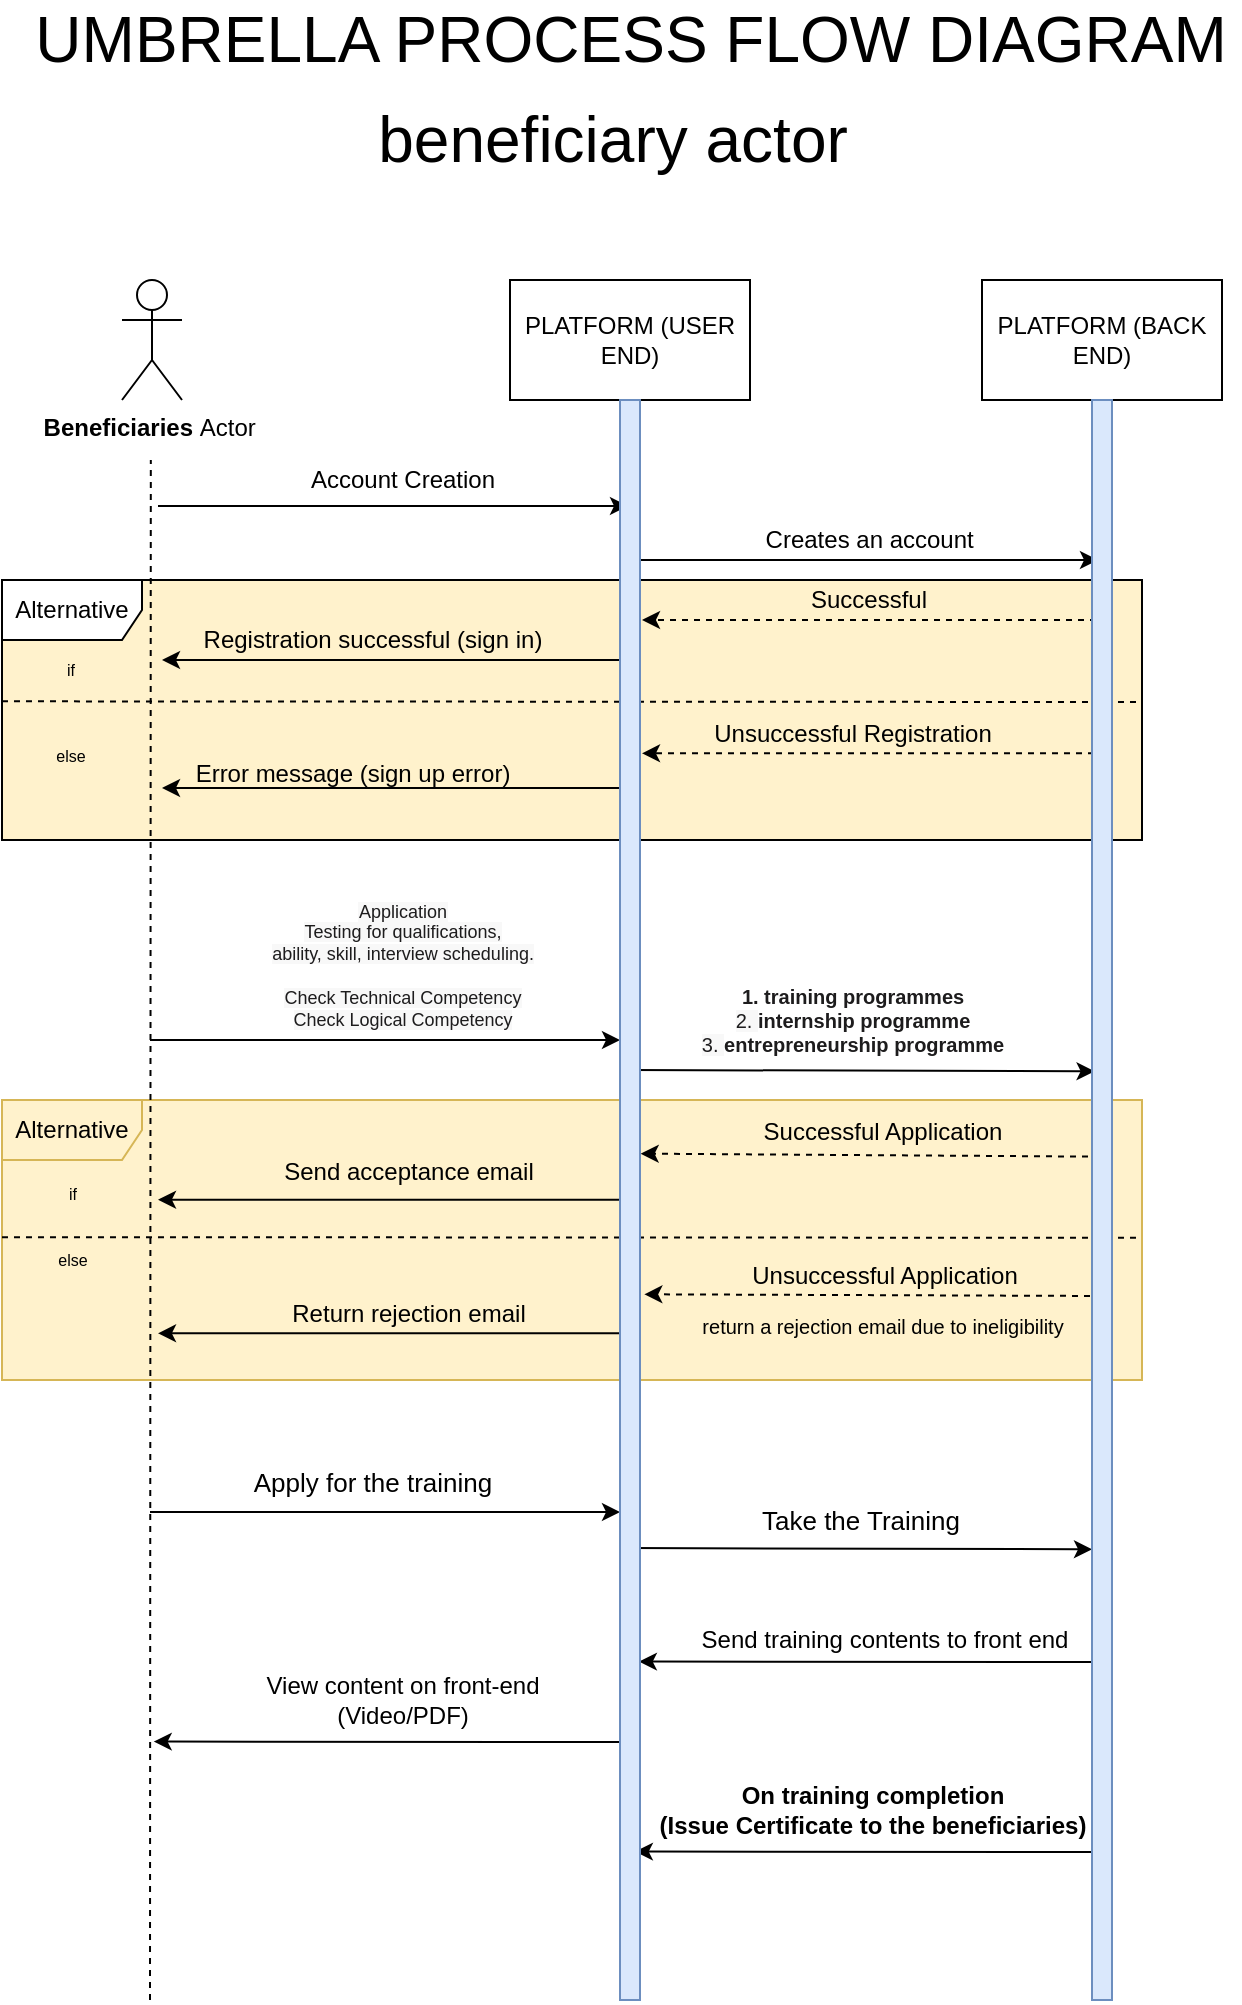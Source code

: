<mxfile version="13.10.0" type="embed">
    <diagram id="AjfyErdOSF3fO-XFT9AM" name="Page-1">
        <mxGraphModel dx="1710" dy="1240" grid="1" gridSize="10" guides="1" tooltips="1" connect="1" arrows="1" fold="1" page="1" pageScale="1" pageWidth="827" pageHeight="1169" math="0" shadow="0">
            <root>
                <mxCell id="0"/>
                <mxCell id="1" parent="0"/>
                <mxCell id="18" value="" style="group;fillColor=#fff2cc;strokeColor=#d6b656;" vertex="1" connectable="0" parent="1">
                    <mxGeometry x="100" y="600" width="570" height="140" as="geometry"/>
                </mxCell>
                <mxCell id="19" value="Alternative" style="shape=umlFrame;whiteSpace=wrap;html=1;width=70;height=30;fillColor=#fff2cc;strokeColor=#d6b656;" vertex="1" parent="18">
                    <mxGeometry width="570" height="140" as="geometry"/>
                </mxCell>
                <mxCell id="21" value="if" style="text;html=1;align=center;verticalAlign=middle;resizable=0;points=[];autosize=1;fontSize=8;" vertex="1" parent="18">
                    <mxGeometry x="25.004" y="37.33" width="20" height="20" as="geometry"/>
                </mxCell>
                <mxCell id="22" value="else" style="text;html=1;align=center;verticalAlign=middle;resizable=0;points=[];autosize=1;fontSize=8;" vertex="1" parent="18">
                    <mxGeometry x="20.004" y="69.997" width="30" height="20" as="geometry"/>
                </mxCell>
                <mxCell id="24" value="" style="endArrow=classic;html=1;dashed=1;entryX=1.217;entryY=0.744;entryDx=0;entryDy=0;entryPerimeter=0;" edge="1" parent="18">
                    <mxGeometry width="50" height="50" relative="1" as="geometry">
                        <mxPoint x="550" y="98" as="sourcePoint"/>
                        <mxPoint x="321.17" y="97.141" as="targetPoint"/>
                    </mxGeometry>
                </mxCell>
                <mxCell id="25" value="Return rejection email" style="text;html=1;align=center;verticalAlign=middle;resizable=0;points=[];autosize=1;" vertex="1" parent="18">
                    <mxGeometry x="138" y="97.067" width="130" height="20" as="geometry"/>
                </mxCell>
                <mxCell id="26" value="" style="endArrow=classic;html=1;" edge="1" parent="18">
                    <mxGeometry width="50" height="50" relative="1" as="geometry">
                        <mxPoint x="314" y="116.667" as="sourcePoint"/>
                        <mxPoint x="78" y="116.667" as="targetPoint"/>
                    </mxGeometry>
                </mxCell>
                <mxCell id="81" value="Unsuccessful Application" style="text;html=1;align=center;verticalAlign=middle;resizable=0;points=[];autosize=1;" vertex="1" parent="18">
                    <mxGeometry x="366" y="78.4" width="150" height="20" as="geometry"/>
                </mxCell>
                <mxCell id="83" value="return a rejection email due to&amp;nbsp;&lt;span class=&quot;ILfuVd&quot;&gt;&lt;span class=&quot;hgKElc&quot;&gt;ineligibility&lt;/span&gt;&lt;/span&gt;" style="text;html=1;align=center;verticalAlign=middle;resizable=0;points=[];autosize=1;fontSize=10;" vertex="1" parent="18">
                    <mxGeometry x="340" y="102.667" width="200" height="20" as="geometry"/>
                </mxCell>
                <mxCell id="57" value="" style="endArrow=classic;html=1;dashed=1;entryX=1.133;entryY=0.592;entryDx=0;entryDy=0;entryPerimeter=0;" edge="1" parent="18">
                    <mxGeometry width="50" height="50" relative="1" as="geometry">
                        <mxPoint x="549.0" y="28.323" as="sourcePoint"/>
                        <mxPoint x="319.33" y="26.83" as="targetPoint"/>
                    </mxGeometry>
                </mxCell>
                <mxCell id="56" value="Successful Application" style="text;html=1;align=center;verticalAlign=middle;resizable=0;points=[];autosize=1;" vertex="1" parent="18">
                    <mxGeometry x="375" y="5.833" width="130" height="20" as="geometry"/>
                </mxCell>
                <mxCell id="59" value="" style="endArrow=classic;html=1;" edge="1" parent="18">
                    <mxGeometry width="50" height="50" relative="1" as="geometry">
                        <mxPoint x="314" y="49.83" as="sourcePoint"/>
                        <mxPoint x="78" y="49.83" as="targetPoint"/>
                    </mxGeometry>
                </mxCell>
                <mxCell id="58" value="Send acceptance email" style="text;html=1;align=center;verticalAlign=middle;resizable=0;points=[];autosize=1;" vertex="1" parent="18">
                    <mxGeometry x="133" y="25.83" width="140" height="20" as="geometry"/>
                </mxCell>
                <mxCell id="154" value="" style="endArrow=none;dashed=1;html=1;" edge="1" parent="18">
                    <mxGeometry width="50" height="50" relative="1" as="geometry">
                        <mxPoint y="68.567" as="sourcePoint"/>
                        <mxPoint x="569" y="68.9" as="targetPoint"/>
                    </mxGeometry>
                </mxCell>
                <mxCell id="27" value="" style="group;fillColor=#fff2cc;strokeColor=#d6b656;labelBackgroundColor=none;" vertex="1" connectable="0" parent="1">
                    <mxGeometry x="100" y="340" width="570" height="130" as="geometry"/>
                </mxCell>
                <mxCell id="28" value="Alternative" style="shape=umlFrame;whiteSpace=wrap;html=1;width=70;height=30;" vertex="1" parent="27">
                    <mxGeometry width="570" height="130" as="geometry"/>
                </mxCell>
                <mxCell id="29" value="" style="endArrow=none;dashed=1;html=1;" edge="1" parent="27">
                    <mxGeometry width="50" height="50" relative="1" as="geometry">
                        <mxPoint y="60.667" as="sourcePoint"/>
                        <mxPoint x="569" y="61" as="targetPoint"/>
                    </mxGeometry>
                </mxCell>
                <mxCell id="30" value="if" style="text;html=1;align=center;verticalAlign=middle;resizable=0;points=[];autosize=1;fontSize=8;" vertex="1" parent="27">
                    <mxGeometry x="24.344" y="34.667" width="20" height="20" as="geometry"/>
                </mxCell>
                <mxCell id="31" value="else" style="text;html=1;align=center;verticalAlign=middle;resizable=0;points=[];autosize=1;fontSize=8;" vertex="1" parent="27">
                    <mxGeometry x="18.689" y="78" width="30" height="20" as="geometry"/>
                </mxCell>
                <mxCell id="32" value="Error message (sign up error)" style="text;html=1;align=center;verticalAlign=middle;resizable=0;points=[];autosize=1;" vertex="1" parent="27">
                    <mxGeometry x="90.164" y="86.667" width="170" height="20" as="geometry"/>
                </mxCell>
                <mxCell id="33" value="" style="endArrow=classic;html=1;" edge="1" parent="27">
                    <mxGeometry width="50" height="50" relative="1" as="geometry">
                        <mxPoint x="310" y="104" as="sourcePoint"/>
                        <mxPoint x="80" y="104" as="targetPoint"/>
                    </mxGeometry>
                </mxCell>
                <mxCell id="34" value="Unsuccessful Registration" style="text;html=1;align=center;verticalAlign=middle;resizable=0;points=[];autosize=1;" vertex="1" parent="27">
                    <mxGeometry x="350.001" y="66.667" width="150" height="20" as="geometry"/>
                </mxCell>
                <mxCell id="35" value="" style="endArrow=classic;html=1;dashed=1;" edge="1" parent="27">
                    <mxGeometry width="50" height="50" relative="1" as="geometry">
                        <mxPoint x="546" y="86.667" as="sourcePoint"/>
                        <mxPoint x="320" y="86.667" as="targetPoint"/>
                    </mxGeometry>
                </mxCell>
                <mxCell id="36" value="&lt;span style=&quot;font-weight: 700&quot;&gt;Beneficiaries&lt;/span&gt;&amp;nbsp;Actor&amp;nbsp;" style="shape=umlActor;verticalLabelPosition=bottom;verticalAlign=top;html=1;outlineConnect=0;" vertex="1" parent="1">
                    <mxGeometry x="160" y="190" width="30" height="60" as="geometry"/>
                </mxCell>
                <mxCell id="38" value="PLATFORM (BACK END)" style="rounded=0;whiteSpace=wrap;html=1;" vertex="1" parent="1">
                    <mxGeometry x="590" y="190" width="120" height="60" as="geometry"/>
                </mxCell>
                <mxCell id="39" value="PLATFORM (USER END)" style="rounded=0;whiteSpace=wrap;html=1;" vertex="1" parent="1">
                    <mxGeometry x="354" y="190" width="120" height="60" as="geometry"/>
                </mxCell>
                <mxCell id="41" value="" style="endArrow=none;dashed=1;html=1;" edge="1" parent="1">
                    <mxGeometry width="50" height="50" relative="1" as="geometry">
                        <mxPoint x="414.0" y="250" as="sourcePoint"/>
                        <mxPoint x="414.0" y="250" as="targetPoint"/>
                    </mxGeometry>
                </mxCell>
                <mxCell id="43" value="" style="endArrow=none;dashed=1;html=1;" edge="1" parent="1">
                    <mxGeometry width="50" height="50" relative="1" as="geometry">
                        <mxPoint x="649.41" y="250" as="sourcePoint"/>
                        <mxPoint x="649.41" y="250" as="targetPoint"/>
                    </mxGeometry>
                </mxCell>
                <mxCell id="44" value="" style="endArrow=classic;html=1;" edge="1" parent="1">
                    <mxGeometry width="50" height="50" relative="1" as="geometry">
                        <mxPoint x="178" y="303" as="sourcePoint"/>
                        <mxPoint x="413" y="303" as="targetPoint"/>
                    </mxGeometry>
                </mxCell>
                <mxCell id="45" value="" style="endArrow=classic;html=1;" edge="1" parent="1">
                    <mxGeometry width="50" height="50" relative="1" as="geometry">
                        <mxPoint x="413" y="330" as="sourcePoint"/>
                        <mxPoint x="648" y="330" as="targetPoint"/>
                    </mxGeometry>
                </mxCell>
                <mxCell id="46" value="Account Creation" style="text;html=1;align=center;verticalAlign=middle;resizable=0;points=[];autosize=1;" vertex="1" parent="1">
                    <mxGeometry x="245" y="280" width="110" height="20" as="geometry"/>
                </mxCell>
                <mxCell id="47" value="Creates an account&amp;nbsp;" style="text;html=1;align=center;verticalAlign=middle;resizable=0;points=[];autosize=1;" vertex="1" parent="1">
                    <mxGeometry x="475" y="310" width="120" height="20" as="geometry"/>
                </mxCell>
                <mxCell id="48" value="" style="endArrow=classic;html=1;dashed=1;" edge="1" parent="1">
                    <mxGeometry width="50" height="50" relative="1" as="geometry">
                        <mxPoint x="647.0" y="360" as="sourcePoint"/>
                        <mxPoint x="420" y="360" as="targetPoint"/>
                    </mxGeometry>
                </mxCell>
                <mxCell id="49" value="Successful" style="text;html=1;align=center;verticalAlign=middle;resizable=0;points=[];autosize=1;" vertex="1" parent="1">
                    <mxGeometry x="498" y="340" width="70" height="20" as="geometry"/>
                </mxCell>
                <mxCell id="50" value="" style="endArrow=classic;html=1;" edge="1" parent="1">
                    <mxGeometry width="50" height="50" relative="1" as="geometry">
                        <mxPoint x="410" y="380" as="sourcePoint"/>
                        <mxPoint x="180" y="380" as="targetPoint"/>
                    </mxGeometry>
                </mxCell>
                <mxCell id="51" value="Registration successful (sign in)" style="text;html=1;align=center;verticalAlign=middle;resizable=0;points=[];autosize=1;" vertex="1" parent="1">
                    <mxGeometry x="195" y="360" width="180" height="20" as="geometry"/>
                </mxCell>
                <mxCell id="55" value="" style="endArrow=classic;html=1;entryX=0.129;entryY=0.538;entryDx=0;entryDy=0;entryPerimeter=0;" edge="1" parent="1">
                    <mxGeometry width="50" height="50" relative="1" as="geometry">
                        <mxPoint x="414" y="585" as="sourcePoint"/>
                        <mxPoint x="646.29" y="585.66" as="targetPoint"/>
                    </mxGeometry>
                </mxCell>
                <mxCell id="76" value="UMBRELLA PROCESS FLOW DIAGRAM" style="text;html=1;align=center;verticalAlign=middle;resizable=0;points=[];autosize=1;fontSize=32;" vertex="1" parent="1">
                    <mxGeometry x="109" y="50" width="610" height="40" as="geometry"/>
                </mxCell>
                <mxCell id="78" value="" style="endArrow=classic;html=1;" edge="1" parent="1">
                    <mxGeometry width="50" height="50" relative="1" as="geometry">
                        <mxPoint x="174" y="570" as="sourcePoint"/>
                        <mxPoint x="409" y="570" as="targetPoint"/>
                    </mxGeometry>
                </mxCell>
                <mxCell id="79" value="&lt;br style=&quot;font-size: 9px&quot;&gt;&lt;span style=&quot;color: rgb(29 , 28 , 29) ; font-size: 9px ; text-align: left ; background-color: rgb(248 , 248 , 248)&quot;&gt;Application&lt;br style=&quot;font-size: 9px&quot;&gt;Testing for qualifications, &lt;br style=&quot;font-size: 9px&quot;&gt;ability, skill, interview scheduling.&lt;br&gt;&lt;br&gt;Check Technical Competency&lt;br&gt;Check Logical Competency&lt;br&gt;&lt;/span&gt;" style="text;html=1;align=center;verticalAlign=middle;resizable=0;points=[];autosize=1;fontSize=9;" vertex="1" parent="1">
                    <mxGeometry x="225" y="487" width="150" height="80" as="geometry"/>
                </mxCell>
                <mxCell id="80" value="&lt;b style=&quot;color: rgb(29, 28, 29); font-size: 10px; text-align: left; box-sizing: inherit;&quot;&gt;1. training programmes&lt;br style=&quot;font-size: 10px;&quot;&gt;&lt;/b&gt;&lt;span style=&quot;color: rgb(29, 28, 29); font-size: 10px; text-align: left; background-color: rgb(248, 248, 248);&quot;&gt;2.&amp;nbsp;&lt;/span&gt;&lt;b style=&quot;color: rgb(29, 28, 29); font-size: 10px; text-align: left; box-sizing: inherit;&quot;&gt;internship programme&lt;br style=&quot;font-size: 10px;&quot;&gt;&lt;/b&gt;&lt;span style=&quot;color: rgb(29, 28, 29); font-size: 10px; text-align: left; background-color: rgb(248, 248, 248);&quot;&gt;3.&amp;nbsp;&lt;/span&gt;&lt;b style=&quot;color: rgb(29, 28, 29); font-size: 10px; text-align: left; box-sizing: inherit;&quot;&gt;entrepreneurship programme&lt;br style=&quot;font-size: 10px;&quot;&gt;&lt;/b&gt;" style="text;html=1;align=center;verticalAlign=middle;resizable=0;points=[];autosize=1;fontSize=10;" vertex="1" parent="1">
                    <mxGeometry x="440" y="540" width="170" height="40" as="geometry"/>
                </mxCell>
                <mxCell id="113" value="Send training contents to front end" style="text;html=1;align=center;verticalAlign=middle;resizable=0;points=[];autosize=1;" vertex="1" parent="1">
                    <mxGeometry x="440.57" y="860" width="200" height="20" as="geometry"/>
                </mxCell>
                <mxCell id="114" value="" style="endArrow=classic;html=1;entryX=0.986;entryY=0.911;entryDx=0;entryDy=0;entryPerimeter=0;" edge="1" parent="1">
                    <mxGeometry width="50" height="50" relative="1" as="geometry">
                        <mxPoint x="651.57" y="881" as="sourcePoint"/>
                        <mxPoint x="418.43" y="880.8" as="targetPoint"/>
                    </mxGeometry>
                </mxCell>
                <mxCell id="148" value="" style="endArrow=classic;html=1;" edge="1" parent="1">
                    <mxGeometry width="50" height="50" relative="1" as="geometry">
                        <mxPoint x="174" y="806" as="sourcePoint"/>
                        <mxPoint x="409" y="806" as="targetPoint"/>
                    </mxGeometry>
                </mxCell>
                <mxCell id="149" value="" style="endArrow=classic;html=1;entryX=0.129;entryY=0.538;entryDx=0;entryDy=0;entryPerimeter=0;" edge="1" parent="1">
                    <mxGeometry width="50" height="50" relative="1" as="geometry">
                        <mxPoint x="412.71" y="824" as="sourcePoint"/>
                        <mxPoint x="645" y="824.66" as="targetPoint"/>
                    </mxGeometry>
                </mxCell>
                <mxCell id="151" value="Apply for the training" style="text;html=1;align=center;verticalAlign=middle;resizable=0;points=[];autosize=1;fontSize=13;" vertex="1" parent="1">
                    <mxGeometry x="220.0" y="781" width="130" height="20" as="geometry"/>
                </mxCell>
                <mxCell id="153" value="" style="endArrow=none;dashed=1;html=1;" edge="1" parent="1">
                    <mxGeometry width="50" height="50" relative="1" as="geometry">
                        <mxPoint x="174" y="1050" as="sourcePoint"/>
                        <mxPoint x="174.41" y="280" as="targetPoint"/>
                    </mxGeometry>
                </mxCell>
                <mxCell id="156" value="Take the Training" style="text;html=1;align=center;verticalAlign=middle;resizable=0;points=[];autosize=1;fontSize=13;" vertex="1" parent="1">
                    <mxGeometry x="474" y="800" width="110" height="20" as="geometry"/>
                </mxCell>
                <mxCell id="157" value="View content on front-end&lt;br&gt;(Video/PDF)&lt;br&gt;" style="text;html=1;align=center;verticalAlign=middle;resizable=0;points=[];autosize=1;" vertex="1" parent="1">
                    <mxGeometry x="225" y="885" width="150" height="30" as="geometry"/>
                </mxCell>
                <mxCell id="158" value="" style="endArrow=classic;html=1;entryX=0.986;entryY=0.911;entryDx=0;entryDy=0;entryPerimeter=0;" edge="1" parent="1">
                    <mxGeometry width="50" height="50" relative="1" as="geometry">
                        <mxPoint x="409.0" y="921" as="sourcePoint"/>
                        <mxPoint x="175.86" y="920.8" as="targetPoint"/>
                    </mxGeometry>
                </mxCell>
                <mxCell id="161" value="" style="endArrow=classic;html=1;entryX=0.986;entryY=0.911;entryDx=0;entryDy=0;entryPerimeter=0;" edge="1" parent="1">
                    <mxGeometry width="50" height="50" relative="1" as="geometry">
                        <mxPoint x="649.57" y="976" as="sourcePoint"/>
                        <mxPoint x="416.43" y="975.8" as="targetPoint"/>
                    </mxGeometry>
                </mxCell>
                <mxCell id="162" value="On training completion &lt;br&gt;(Issue Certificate to the beneficiaries)" style="text;html=1;align=center;verticalAlign=middle;resizable=0;points=[];autosize=1;fontStyle=1" vertex="1" parent="1">
                    <mxGeometry x="420" y="940" width="230" height="30" as="geometry"/>
                </mxCell>
                <mxCell id="163" value="" style="html=1;points=[];perimeter=orthogonalPerimeter;fontSize=8;fillColor=#dae8fc;strokeColor=#6c8ebf;" vertex="1" parent="1">
                    <mxGeometry x="645" y="250" width="10" height="800" as="geometry"/>
                </mxCell>
                <mxCell id="164" value="" style="html=1;points=[];perimeter=orthogonalPerimeter;fontSize=8;fillColor=#dae8fc;strokeColor=#6c8ebf;" vertex="1" parent="1">
                    <mxGeometry x="409" y="250" width="10" height="800" as="geometry"/>
                </mxCell>
                <mxCell id="165" value="beneficiary actor" style="text;html=1;align=center;verticalAlign=middle;resizable=0;points=[];autosize=1;fontSize=32;" vertex="1" parent="1">
                    <mxGeometry x="280" y="100" width="250" height="40" as="geometry"/>
                </mxCell>
            </root>
        </mxGraphModel>
    </diagram>
</mxfile>